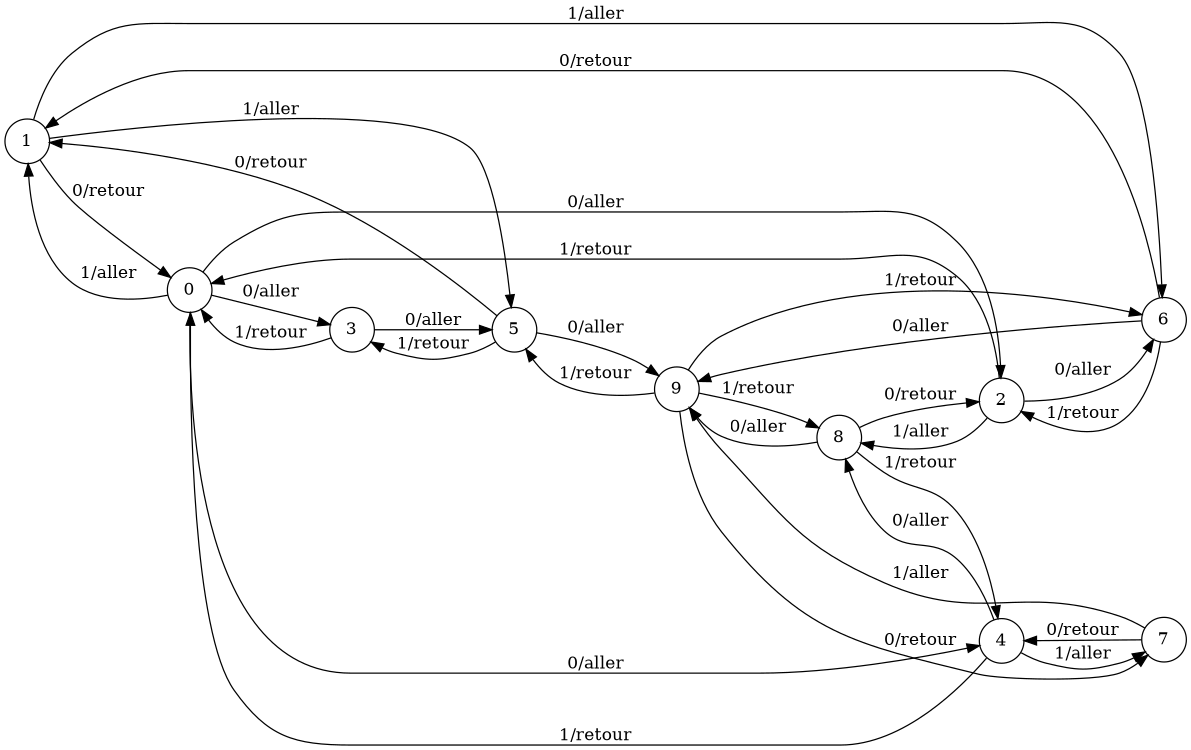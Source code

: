 digraph finite_state_machine {
  	rankdir=LR;
 	size="8,5";
  	node [shape = circle];
  	  	1 -> 0 [ label = "0/retour" ];
  	  	1 -> 5 [ label = "1/aller" ];
  	  	1 -> 6 [ label = "1/aller" ];
  	  	7 -> 4 [ label = "0/retour" ];
  	  	7 -> 9 [ label = "1/aller" ];
  	  	4 -> 7 [ label = "1/aller" ];
  	  	4 -> 0 [ label = "1/retour" ];
  	  	4 -> 8 [ label = "0/aller" ];
  	  	8 -> 2 [ label = "0/retour" ];
  	  	8 -> 4 [ label = "1/retour" ];
  	  	8 -> 9 [ label = "0/aller" ];
  	  	3 -> 0 [ label = "1/retour" ];
  	  	3 -> 5 [ label = "0/aller" ];
  	  	5 -> 1 [ label = "0/retour" ];
  	  	5 -> 3 [ label = "1/retour" ];
  	  	5 -> 9 [ label = "0/aller" ];
  	  	0 -> 1 [ label = "1/aller" ];
  	  	0 -> 4 [ label = "0/aller" ];
  	  	0 -> 3 [ label = "0/aller" ];
  	  	0 -> 2 [ label = "0/aller" ];
  	  	2 -> 8 [ label = "1/aller" ];
  	  	2 -> 0 [ label = "1/retour" ];
  	  	2 -> 6 [ label = "0/aller" ];
  	  	9 -> 7 [ label = "0/retour" ];
  	  	9 -> 8 [ label = "1/retour" ];
  	  	9 -> 5 [ label = "1/retour" ];
  	  	9 -> 6 [ label = "1/retour" ];
  	  	6 -> 1 [ label = "0/retour" ];
  	  	6 -> 2 [ label = "1/retour" ];
  	  	6 -> 9 [ label = "0/aller" ];
}